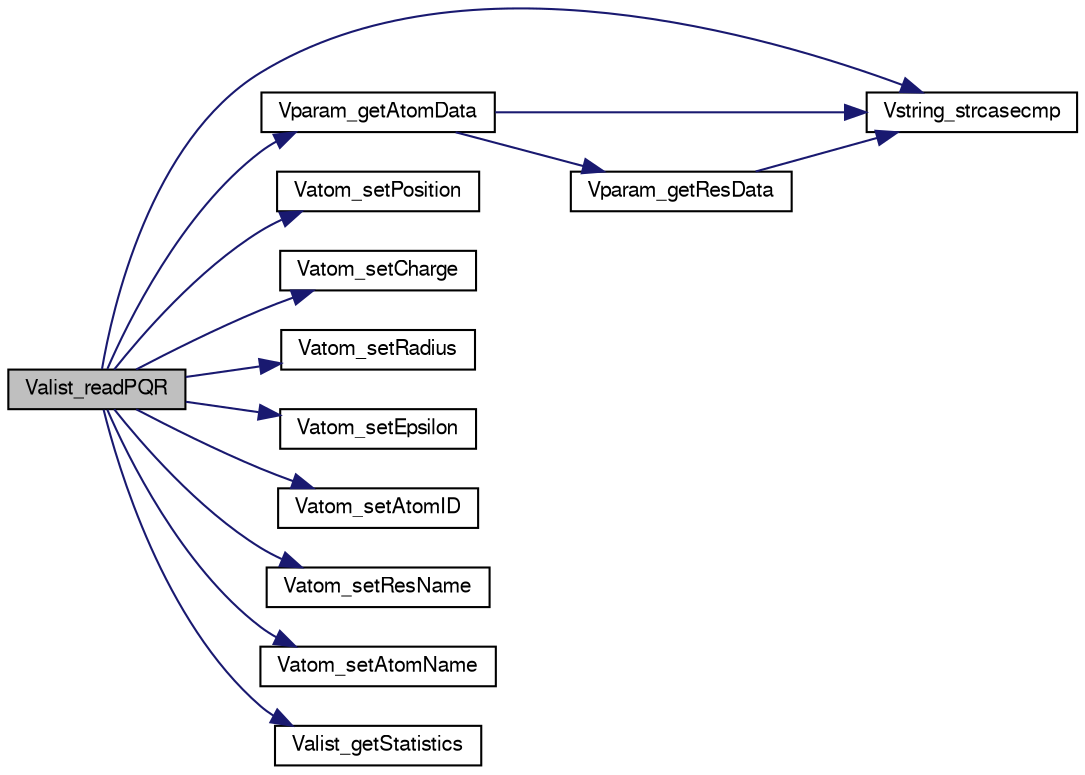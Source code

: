 digraph "Valist_readPQR"
{
  edge [fontname="FreeSans",fontsize="10",labelfontname="FreeSans",labelfontsize="10"];
  node [fontname="FreeSans",fontsize="10",shape=record];
  rankdir="LR";
  Node1 [label="Valist_readPQR",height=0.2,width=0.4,color="black", fillcolor="grey75", style="filled" fontcolor="black"];
  Node1 -> Node2 [color="midnightblue",fontsize="10",style="solid",fontname="FreeSans"];
  Node2 [label="Vstring_strcasecmp",height=0.2,width=0.4,color="black", fillcolor="white", style="filled",URL="$group___vstring.html#ga8dd2348150c70288ebb00c8eb0b847e0",tooltip="Case-insensitive string comparison (BSD standard)"];
  Node1 -> Node3 [color="midnightblue",fontsize="10",style="solid",fontname="FreeSans"];
  Node3 [label="Vparam_getAtomData",height=0.2,width=0.4,color="black", fillcolor="white", style="filled",URL="$group___vparam.html#ga5eb507195510839d9073b535abf4b044",tooltip="Get atom data."];
  Node3 -> Node4 [color="midnightblue",fontsize="10",style="solid",fontname="FreeSans"];
  Node4 [label="Vparam_getResData",height=0.2,width=0.4,color="black", fillcolor="white", style="filled",URL="$group___vparam.html#gaf373b2f58919aac717afc7fd158d6336",tooltip="Get residue data."];
  Node4 -> Node2 [color="midnightblue",fontsize="10",style="solid",fontname="FreeSans"];
  Node3 -> Node2 [color="midnightblue",fontsize="10",style="solid",fontname="FreeSans"];
  Node1 -> Node5 [color="midnightblue",fontsize="10",style="solid",fontname="FreeSans"];
  Node5 [label="Vatom_setPosition",height=0.2,width=0.4,color="black", fillcolor="white", style="filled",URL="$group___vatom.html#ga50f3b3e42cf0362d07a48a6d4d5f05a1",tooltip="Set the atomic position."];
  Node1 -> Node6 [color="midnightblue",fontsize="10",style="solid",fontname="FreeSans"];
  Node6 [label="Vatom_setCharge",height=0.2,width=0.4,color="black", fillcolor="white", style="filled",URL="$group___vatom.html#ga894b59d7bf6215c50f24e916dc1ea8e4",tooltip="Set atomic charge."];
  Node1 -> Node7 [color="midnightblue",fontsize="10",style="solid",fontname="FreeSans"];
  Node7 [label="Vatom_setRadius",height=0.2,width=0.4,color="black", fillcolor="white", style="filled",URL="$group___vatom.html#ga19b8601dd2a35c6e4a474be96abbaba8",tooltip="Set atomic radius."];
  Node1 -> Node8 [color="midnightblue",fontsize="10",style="solid",fontname="FreeSans"];
  Node8 [label="Vatom_setEpsilon",height=0.2,width=0.4,color="black", fillcolor="white", style="filled",URL="$group___vatom.html#ga5ffc4824845cac148e3914c9327629a2",tooltip="Set atomic epsilon."];
  Node1 -> Node9 [color="midnightblue",fontsize="10",style="solid",fontname="FreeSans"];
  Node9 [label="Vatom_setAtomID",height=0.2,width=0.4,color="black", fillcolor="white", style="filled",URL="$group___vatom.html#gae539b20d76285199daa78f2ef5870e1c",tooltip="Set atom ID."];
  Node1 -> Node10 [color="midnightblue",fontsize="10",style="solid",fontname="FreeSans"];
  Node10 [label="Vatom_setResName",height=0.2,width=0.4,color="black", fillcolor="white", style="filled",URL="$group___vatom.html#ga9a2d328c6ccfb0c5f39a1a16a9ede4ee",tooltip="Set residue name."];
  Node1 -> Node11 [color="midnightblue",fontsize="10",style="solid",fontname="FreeSans"];
  Node11 [label="Vatom_setAtomName",height=0.2,width=0.4,color="black", fillcolor="white", style="filled",URL="$group___vatom.html#ga775f911c16ed515a3e58f8075929504d",tooltip="Set atom name."];
  Node1 -> Node12 [color="midnightblue",fontsize="10",style="solid",fontname="FreeSans"];
  Node12 [label="Valist_getStatistics",height=0.2,width=0.4,color="black", fillcolor="white", style="filled",URL="$group___valist.html#gad8d50e4a1d7fd79807faf340ecfcae8a",tooltip="Load up Valist with various statistics."];
}
